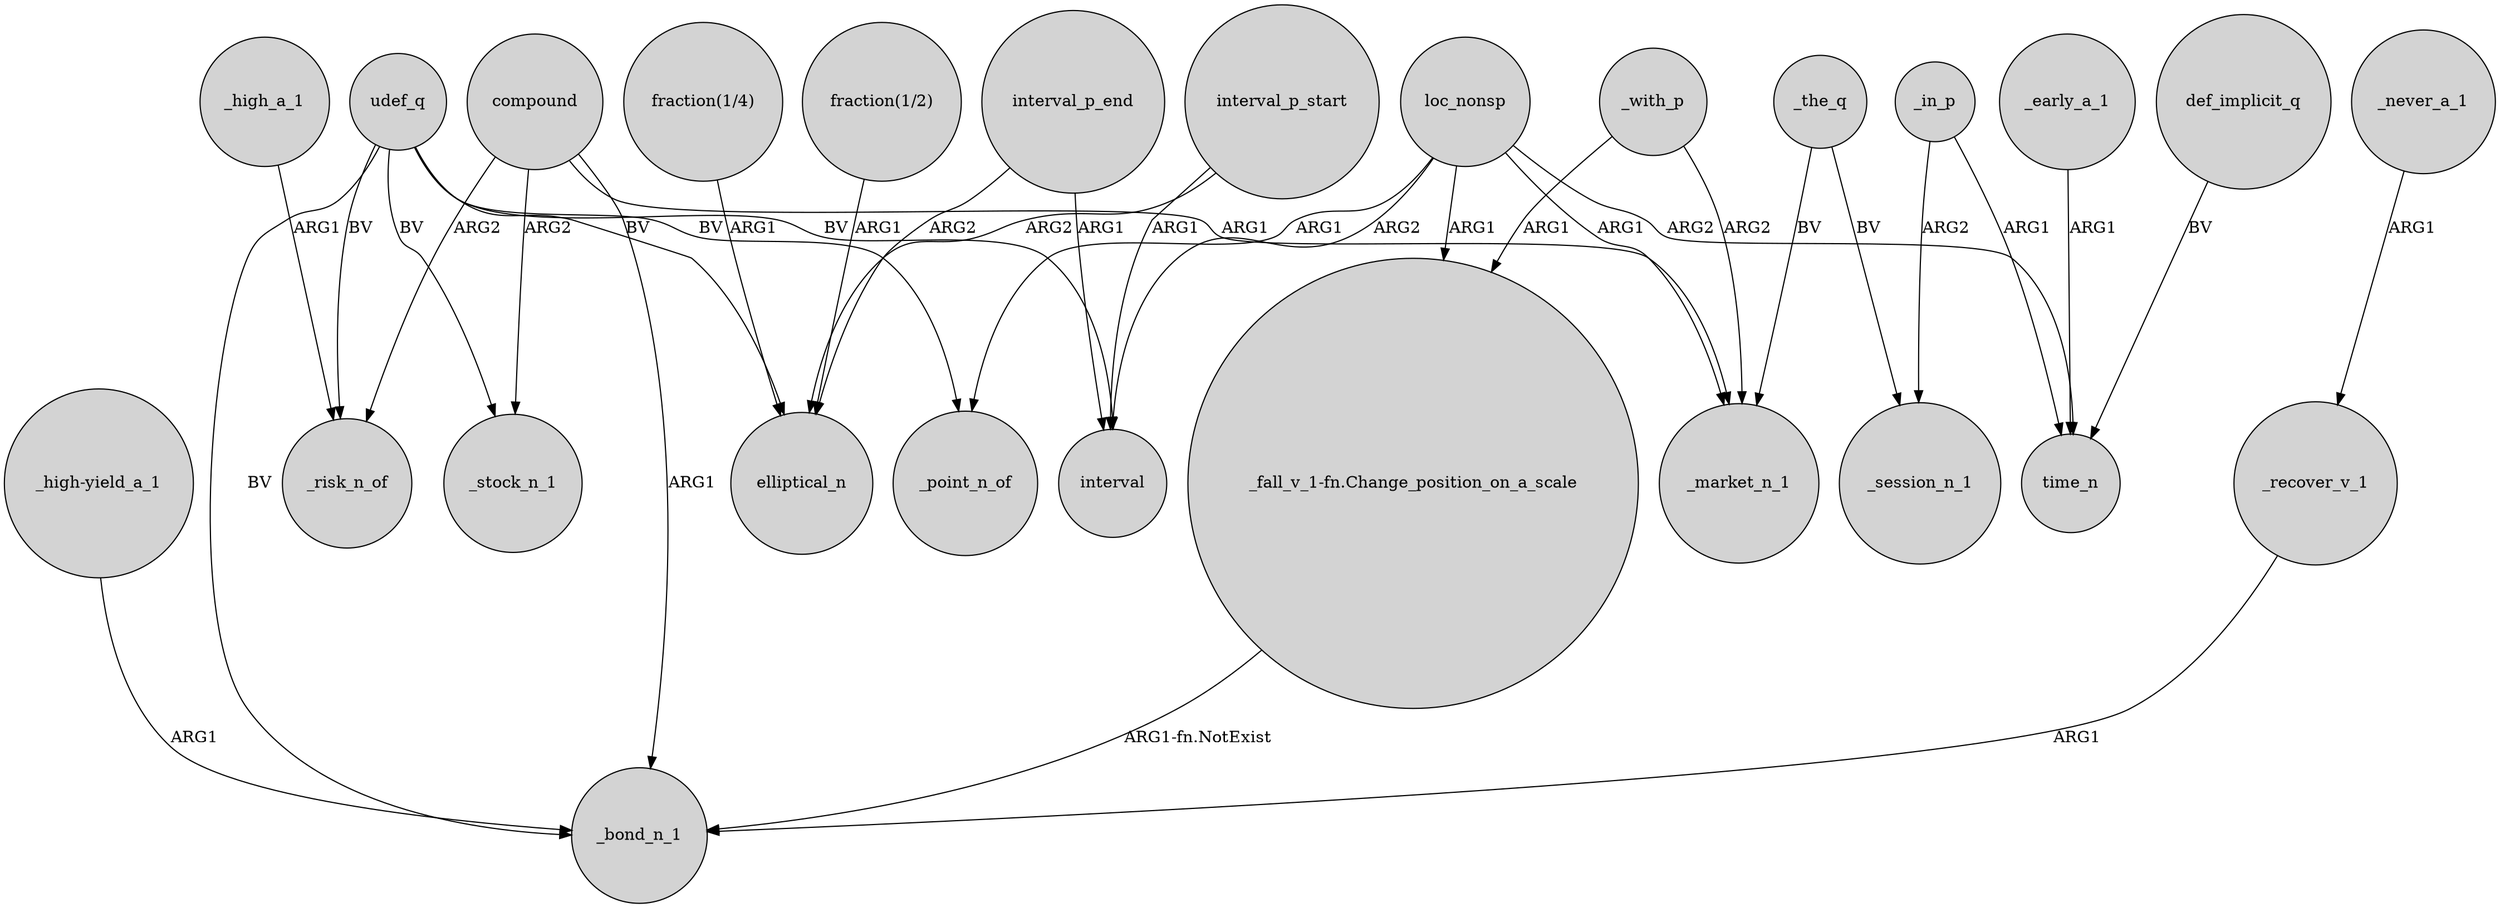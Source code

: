 digraph {
	node [shape=circle style=filled]
	"_high-yield_a_1" -> _bond_n_1 [label=ARG1]
	udef_q -> _risk_n_of [label=BV]
	_high_a_1 -> _risk_n_of [label=ARG1]
	loc_nonsp -> _point_n_of [label=ARG1]
	loc_nonsp -> interval [label=ARG2]
	udef_q -> elliptical_n [label=BV]
	_the_q -> _session_n_1 [label=BV]
	_with_p -> "_fall_v_1-fn.Change_position_on_a_scale" [label=ARG1]
	_recover_v_1 -> _bond_n_1 [label=ARG1]
	compound -> _bond_n_1 [label=ARG1]
	"_fall_v_1-fn.Change_position_on_a_scale" -> _bond_n_1 [label="ARG1-fn.NotExist"]
	_with_p -> _market_n_1 [label=ARG2]
	interval_p_end -> elliptical_n [label=ARG2]
	compound -> _risk_n_of [label=ARG2]
	loc_nonsp -> "_fall_v_1-fn.Change_position_on_a_scale" [label=ARG1]
	"fraction(1/4)" -> elliptical_n [label=ARG1]
	interval_p_start -> elliptical_n [label=ARG2]
	_in_p -> time_n [label=ARG1]
	loc_nonsp -> time_n [label=ARG2]
	compound -> _stock_n_1 [label=ARG2]
	loc_nonsp -> _market_n_1 [label=ARG1]
	udef_q -> _bond_n_1 [label=BV]
	_never_a_1 -> _recover_v_1 [label=ARG1]
	udef_q -> _stock_n_1 [label=BV]
	interval_p_start -> interval [label=ARG1]
	_in_p -> _session_n_1 [label=ARG2]
	_early_a_1 -> time_n [label=ARG1]
	interval_p_end -> interval [label=ARG1]
	compound -> _market_n_1 [label=ARG1]
	_the_q -> _market_n_1 [label=BV]
	"fraction(1/2)" -> elliptical_n [label=ARG1]
	udef_q -> interval [label=BV]
	def_implicit_q -> time_n [label=BV]
	udef_q -> _point_n_of [label=BV]
}
